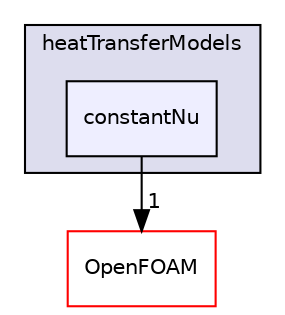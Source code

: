digraph "src/phaseSystemModels/reactingEulerFoam/interfacialModels/heatTransferModels/constantNu" {
  bgcolor=transparent;
  compound=true
  node [ fontsize="10", fontname="Helvetica"];
  edge [ labelfontsize="10", labelfontname="Helvetica"];
  subgraph clusterdir_1f5ad9ca7a74547ca7687fc87efc2f7d {
    graph [ bgcolor="#ddddee", pencolor="black", label="heatTransferModels" fontname="Helvetica", fontsize="10", URL="dir_1f5ad9ca7a74547ca7687fc87efc2f7d.html"]
  dir_d9215f8c26035e4fb1979bcd4e68ed7e [shape=box, label="constantNu", style="filled", fillcolor="#eeeeff", pencolor="black", URL="dir_d9215f8c26035e4fb1979bcd4e68ed7e.html"];
  }
  dir_c5473ff19b20e6ec4dfe5c310b3778a8 [shape=box label="OpenFOAM" color="red" URL="dir_c5473ff19b20e6ec4dfe5c310b3778a8.html"];
  dir_d9215f8c26035e4fb1979bcd4e68ed7e->dir_c5473ff19b20e6ec4dfe5c310b3778a8 [headlabel="1", labeldistance=1.5 headhref="dir_003121_002151.html"];
}
